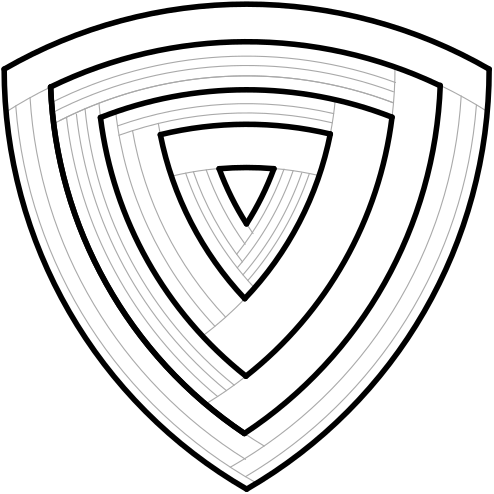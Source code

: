 <?xml version="1.0"?>
<!DOCTYPE ipe SYSTEM "ipe.dtd">
<ipe version="70206" creator="Ipe 7.2.7">
<info created="D:20190503161557" modified="D:20190617230508"/>
<preamble>\usepackage{kpfonts}</preamble>
<ipestyle name="basic">
<symbol name="arrow/arc(spx)">
<path stroke="sym-stroke" fill="sym-stroke" pen="sym-pen">
0 0 m
-1 0.333 l
-1 -0.333 l
h
</path>
</symbol>
<symbol name="arrow/farc(spx)">
<path stroke="sym-stroke" fill="white" pen="sym-pen">
0 0 m
-1 0.333 l
-1 -0.333 l
h
</path>
</symbol>
<symbol name="arrow/ptarc(spx)">
<path stroke="sym-stroke" fill="sym-stroke" pen="sym-pen">
0 0 m
-1 0.333 l
-0.8 0 l
-1 -0.333 l
h
</path>
</symbol>
<symbol name="arrow/fptarc(spx)">
<path stroke="sym-stroke" fill="white" pen="sym-pen">
0 0 m
-1 0.333 l
-0.8 0 l
-1 -0.333 l
h
</path>
</symbol>
<symbol name="mark/circle(sx)" transformations="translations">
<path fill="sym-stroke">
0.6 0 0 0.6 0 0 e
0.4 0 0 0.4 0 0 e
</path>
</symbol>
<symbol name="mark/disk(sx)" transformations="translations">
<path fill="sym-stroke">
0.6 0 0 0.6 0 0 e
</path>
</symbol>
<symbol name="mark/fdisk(sfx)" transformations="translations">
<group>
<path fill="sym-fill">
0.5 0 0 0.5 0 0 e
</path>
<path fill="sym-stroke" fillrule="eofill">
0.6 0 0 0.6 0 0 e
0.4 0 0 0.4 0 0 e
</path>
</group>
</symbol>
<symbol name="mark/box(sx)" transformations="translations">
<path fill="sym-stroke" fillrule="eofill">
-0.6 -0.6 m
0.6 -0.6 l
0.6 0.6 l
-0.6 0.6 l
h
-0.4 -0.4 m
0.4 -0.4 l
0.4 0.4 l
-0.4 0.4 l
h
</path>
</symbol>
<symbol name="mark/square(sx)" transformations="translations">
<path fill="sym-stroke">
-0.6 -0.6 m
0.6 -0.6 l
0.6 0.6 l
-0.6 0.6 l
h
</path>
</symbol>
<symbol name="mark/fsquare(sfx)" transformations="translations">
<group>
<path fill="sym-fill">
-0.5 -0.5 m
0.5 -0.5 l
0.5 0.5 l
-0.5 0.5 l
h
</path>
<path fill="sym-stroke" fillrule="eofill">
-0.6 -0.6 m
0.6 -0.6 l
0.6 0.6 l
-0.6 0.6 l
h
-0.4 -0.4 m
0.4 -0.4 l
0.4 0.4 l
-0.4 0.4 l
h
</path>
</group>
</symbol>
<symbol name="mark/cross(sx)" transformations="translations">
<group>
<path fill="sym-stroke">
-0.43 -0.57 m
0.57 0.43 l
0.43 0.57 l
-0.57 -0.43 l
h
</path>
<path fill="sym-stroke">
-0.43 0.57 m
0.57 -0.43 l
0.43 -0.57 l
-0.57 0.43 l
h
</path>
</group>
</symbol>
<symbol name="arrow/fnormal(spx)">
<path stroke="sym-stroke" fill="white" pen="sym-pen">
0 0 m
-1 0.333 l
-1 -0.333 l
h
</path>
</symbol>
<symbol name="arrow/pointed(spx)">
<path stroke="sym-stroke" fill="sym-stroke" pen="sym-pen">
0 0 m
-1 0.333 l
-0.8 0 l
-1 -0.333 l
h
</path>
</symbol>
<symbol name="arrow/fpointed(spx)">
<path stroke="sym-stroke" fill="white" pen="sym-pen">
0 0 m
-1 0.333 l
-0.8 0 l
-1 -0.333 l
h
</path>
</symbol>
<symbol name="arrow/linear(spx)">
<path stroke="sym-stroke" pen="sym-pen">
-1 0.333 m
0 0 l
-1 -0.333 l
</path>
</symbol>
<symbol name="arrow/fdouble(spx)">
<path stroke="sym-stroke" fill="white" pen="sym-pen">
0 0 m
-1 0.333 l
-1 -0.333 l
h
-1 0 m
-2 0.333 l
-2 -0.333 l
h
</path>
</symbol>
<symbol name="arrow/double(spx)">
<path stroke="sym-stroke" fill="sym-stroke" pen="sym-pen">
0 0 m
-1 0.333 l
-1 -0.333 l
h
-1 0 m
-2 0.333 l
-2 -0.333 l
h
</path>
</symbol>
<pen name="heavier" value="0.8"/>
<pen name="fat" value="1.2"/>
<pen name="ultrafat" value="2"/>
<symbolsize name="large" value="5"/>
<symbolsize name="small" value="2"/>
<symbolsize name="tiny" value="1.1"/>
<arrowsize name="large" value="10"/>
<arrowsize name="small" value="5"/>
<arrowsize name="tiny" value="3"/>
<color name="red" value="1 0 0"/>
<color name="green" value="0 1 0"/>
<color name="blue" value="0 0 1"/>
<color name="yellow" value="1 1 0"/>
<color name="orange" value="1 0.647 0"/>
<color name="gold" value="1 0.843 0"/>
<color name="purple" value="0.627 0.125 0.941"/>
<color name="gray" value="0.745"/>
<color name="brown" value="0.647 0.165 0.165"/>
<color name="navy" value="0 0 0.502"/>
<color name="pink" value="1 0.753 0.796"/>
<color name="seagreen" value="0.18 0.545 0.341"/>
<color name="turquoise" value="0.251 0.878 0.816"/>
<color name="violet" value="0.933 0.51 0.933"/>
<color name="darkblue" value="0 0 0.545"/>
<color name="darkcyan" value="0 0.545 0.545"/>
<color name="darkgray" value="0.663"/>
<color name="darkgreen" value="0 0.392 0"/>
<color name="darkmagenta" value="0.545 0 0.545"/>
<color name="darkorange" value="1 0.549 0"/>
<color name="darkred" value="0.545 0 0"/>
<color name="lightblue" value="0.678 0.847 0.902"/>
<color name="lightcyan" value="0.878 1 1"/>
<color name="lightgray" value="0.827"/>
<color name="lightgreen" value="0.565 0.933 0.565"/>
<color name="lightyellow" value="1 1 0.878"/>
<dashstyle name="dashed" value="[4] 0"/>
<dashstyle name="dotted" value="[1 3] 0"/>
<dashstyle name="dash dotted" value="[4 2 1 2] 0"/>
<dashstyle name="dash dot dotted" value="[4 2 1 2 1 2] 0"/>
<textsize name="large" value="\large"/>
<textsize name="small" value="\small"/>
<textsize name="tiny" value="\tiny"/>
<textsize name="Large" value="\Large"/>
<textsize name="LARGE" value="\LARGE"/>
<textsize name="huge" value="\huge"/>
<textsize name="Huge" value="\Huge"/>
<textsize name="footnote" value="\footnotesize"/>
<textstyle name="center" begin="\begin{center}" end="\end{center}"/>
<textstyle name="itemize" begin="\begin{itemize}" end="\end{itemize}"/>
<textstyle name="item" begin="\begin{itemize}\item{}" end="\end{itemize}"/>
<gridsize name="4 pts" value="4"/>
<gridsize name="8 pts (~3 mm)" value="8"/>
<gridsize name="16 pts (~6 mm)" value="16"/>
<gridsize name="32 pts (~12 mm)" value="32"/>
<gridsize name="10 pts (~3.5 mm)" value="10"/>
<gridsize name="20 pts (~7 mm)" value="20"/>
<gridsize name="14 pts (~5 mm)" value="14"/>
<gridsize name="28 pts (~10 mm)" value="28"/>
<gridsize name="56 pts (~20 mm)" value="56"/>
<anglesize name="90 deg" value="90"/>
<anglesize name="60 deg" value="60"/>
<anglesize name="45 deg" value="45"/>
<anglesize name="30 deg" value="30"/>
<anglesize name="22.5 deg" value="22.5"/>
<opacity name="10%" value="0.1"/>
<opacity name="30%" value="0.3"/>
<opacity name="50%" value="0.5"/>
<opacity name="75%" value="0.75"/>
<tiling name="falling" angle="-60" step="4" width="1"/>
<tiling name="rising" angle="30" step="4" width="1"/>
</ipestyle>
<ipestyle name="brew">
<color name="aliceblue" value="0.941 0.973 1"/>
<color name="brew1" value="0.552 0.827 0.78"/>
<color name="brew2" value="1 1 0.701"/>
<color name="brew3" value="0.745 0.729 0.854"/>
<color name="brew4" value="0.984 0.501 0.447"/>
<color name="brew5" value="0.501 0.694 0.827"/>
<color name="brew6" value="0.992 0.705 0.384"/>
<color name="brew7" value="0.701 0.87 0.411"/>
<color name="brew8" value="0.988 0.803 0.898"/>
</ipestyle>
<page>
<layer name="d0d1"/>
<layer name="refinement"/>
<view layers="d0d1 refinement" active="refinement"/>
<path layer="refinement" stroke="darkgray" cap="1">
190.235 628.186 m
161.066 0 0 161.066 260.823 483.412 174.075 619.121 a
</path>
<path stroke="darkgray" cap="1">
290.932 611.257 m
119.705 0 0 119.705 173.528 634.612 292.736 623.722 a
</path>
<path stroke="darkgray" cap="1">
260.141 551.984 m
119.705 0 0 -119.705 173.528 634.612 244.908 538.518 a
</path>
<path stroke="darkgray">
229.762 610.964 m
120.696 0 0 120.696 348.119 634.612 260.141 551.984 a
</path>
<path stroke="darkgray">
260.141 551.984 m
119.705 0 0 119.705 173.528 634.612 290.932 611.257 a
</path>
<path stroke="darkgray">
290.932 611.257 m
131.343 0 0 131.343 260.823 483.412 229.747 611.025 a
</path>
<path stroke="darkgray">
286.932 596.289 m
115.858 0 0 115.858 260.823 483.412 233.745 596.061 a
</path>
<path stroke="darkgray" cap="1">
250.91 598.845 m
103.58 0 0 103.58 348.119 634.612 260.778 578.93 a
</path>
<path stroke="darkgray" cap="1">
260.778 578.93 m
103.504 0 0 103.504 173.528 634.612 270.628 598.772 a
</path>
<path stroke="darkgray" cap="1">
330.521 628.765 m
161.2 0 0 -161.2 260.823 483.412 347.897 619.072 a
</path>
<path stroke="darkgray" cap="1">
238.867 597.17 m
115.49 0 0 115.49 348.119 634.612 263.708 555.792 a
</path>
<path stroke="darkgray" cap="1">
261.241 558.519 m
116.12 0 0 116.12 173.528 634.612 283.375 596.964 a
</path>
<path stroke="darkgray" cap="1">
259.487 560.57 m
113.451 0 0 113.451 173.528 634.612 280.652 597.254 a
</path>
<path stroke="darkgray" cap="1">
257.447 563.082 m
110.268 0 0 110.268 173.528 634.612 277.565 598.07 a
</path>
<path stroke="darkgray" cap="1">
241.644 597.671 m
112.701 0 0 112.701 348.119 634.612 259.327 565.204 a
</path>
<path stroke="darkgray" cap="1">
257.225 567.98 m
106.981 0 0 106.981 173.528 634.612 274.274 598.624 a
</path>
<path stroke="darkgray" cap="1">
246.255 598.35 m
108.126 0 0 108.126 348.119 634.612 260.275 571.567 a
</path>
<path stroke="darkgray" cap="1">
260.778 578.93 m
103.58 0 0 103.58 348.119 634.612 263.119 575.418 a
</path>
<path stroke="darkgray" cap="1">
213.665 619.224 m
135.332 0 0 135.332 348.119 634.612 249.392 542.05 a
</path>
<path stroke="darkgray" cap="1">
292.157 618.606 m
138.778 0 0 138.778 260.823 483.412 214.369 614.183 a
</path>
<path stroke="darkgray" cap="1">
291.662 615.286 m
135.432 0 0 135.432 260.823 483.412 214.84 610.799 a
</path>
<path stroke="darkgray" cap="1">
219.737 612.461 m
130.279 0 0 130.279 348.119 634.612 253.241 545.333 a
</path>
<path stroke="darkgray" cap="1">
229.762 610.964 m
120.696 0 0 -120.696 348.119 634.612 229.013 615.088 a
</path>
<path stroke="darkgray" cap="1">
177.698 621.37 m
170.935 0 0 170.935 348.119 634.612 264.812 485.351 a
</path>
<path stroke="darkgray" cap="1">
260.396 487.903 m
170.499 0 0 170.499 173.528 634.612 343.535 621.68 a
</path>
<path stroke="darkgray" cap="1">
254.937 491.308 m
164.814 0 0 164.814 173.528 634.612 338.058 624.94 a
</path>
<path stroke="darkgray" cap="1">
260.009 503.455 m
158.005 0 0 158.005 348.119 634.612 267.132 498.941 a
</path>
<path stroke="darkgray" cap="1">
182.844 624.343 m
165.594 0 0 165.594 348.119 634.612 260.415 494.151 a
</path>
<path stroke="darkgray" cap="1">
313.156 617.316 m
140.695 0 0 140.695 173.528 634.612 314.22 635.437 a
</path>
<path stroke="darkgray" cap="1">
260.565 524.078 m
140.688 0 0 -140.688 173.528 634.612 245.985 514.017 a
</path>
<path stroke="darkgray" cap="1">
190.574 622.566 m
155.88 0 0 -155.88 260.823 483.412 314.408 629.793 a
</path>
<path stroke="darkgray" cap="1">
190.893 618.941 m
152.507 0 0 -152.507 260.823 483.412 313.662 626.473 a
</path>
<path stroke="darkgray" cap="1">
193.529 616.096 m
148.773 0 0 -148.773 260.823 483.412 313.62 622.502 a
</path>
<path stroke="darkgray" cap="1">
208.19 617.198 m
141.008 0 0 -141.008 348.119 634.612 207.652 622.267 a
</path>
<path stroke="darkgray" cap="1">
256.313 520.858 m
146.179 0 0 -146.179 348.119 634.612 202.625 620.474 a
</path>
<path stroke="darkgray" cap="1">
253.529 518.884 m
149.466 0 0 -149.466 348.119 634.612 199.537 618.374 a
</path>
<path stroke="darkgray" cap="1">
250.35 516.749 m
153.136 0 0 -153.136 348.119 634.612 195.966 617.291 a
</path>
<path stroke="darkgray" cap="1">
313.62 622.502 m
148.773 0 0 148.773 260.823 483.412 191.344 614.965 a
</path>
<path layer="d0d1" matrix="0.7 0 0 0.7 78.2473 171.212" stroke="black" pen="ultrafat" cap="1">
136.115 662 m
249.416 0 0 249.416 385.531 662 260.823 446 a
</path>
<path matrix="0.7 0 0 0.7 78.2473 171.212" stroke="black" pen="ultrafat" cap="1">
260.823 446 m
249.416 0 0 249.416 136.115 662 385.531 662 a
</path>
<path stroke="black" pen="ultrafat" cap="1">
348.119 634.612 m
174.591 0 0 174.591 260.823 483.412 173.528 634.612 a
</path>
<path stroke="black" pen="ultrafat" cap="1">
270.628 598.772 m
115.776 0 0 115.776 260.823 483.412 250.917 598.763 a
</path>
<path stroke="black" pen="ultrafat" cap="1">
250.917 598.763 m
103.602 0 0 103.602 348.119 634.612 260.76 578.919 a
</path>
<path stroke="black" pen="ultrafat" cap="1">
260.778 578.93 m
103.504 0 0 103.504 173.528 634.612 270.628 598.772 a
</path>
<path stroke="black" pen="ultrafat" cap="1">
290.932 611.257 m
131.343 0 0 131.343 260.823 483.412 229.747 611.025 a
</path>
<path stroke="black" pen="ultrafat" cap="1">
229.762 610.964 m
120.696 0 0 120.696 348.119 634.612 260.141 551.984 a
</path>
<path stroke="black" pen="ultrafat" cap="1">
260.141 551.984 m
119.705 0 0 119.705 173.528 634.612 290.932 611.257 a
</path>
<path stroke="black" pen="ultrafat" cap="1">
313.156 617.316 m
143.767 0 0 143.767 260.823 483.412 208.19 617.198 a
</path>
<path stroke="black" pen="ultrafat" cap="1">
260.548 524.056 m
140.695 0 0 140.695 173.528 634.612 313.156 617.316 a
</path>
<path stroke="black" pen="ultrafat" cap="1">
208.19 617.198 m
141.008 0 0 141.008 348.119 634.612 260.565 524.078 a
</path>
<path stroke="black" pen="ultrafat" cap="1">
190.246 628.163 m
158.005 0 0 158.005 348.119 634.612 260.009 503.455 a
</path>
<path stroke="black" pen="ultrafat" cap="1">
330.185 628.778 m
161.066 0 0 161.066 260.823 483.412 190.235 628.186 a
</path>
<path stroke="black" pen="ultrafat" cap="1">
260.009 503.455 m
157.102 0 0 157.102 173.528 634.612 330.521 628.765 a
</path>
<path stroke="black" pen="ultrafat" cap="1">
190.246 628.163 m
158.005 0 0 158.005 348.119 634.612 260.009 503.455 a
</path>
</page>
</ipe>
